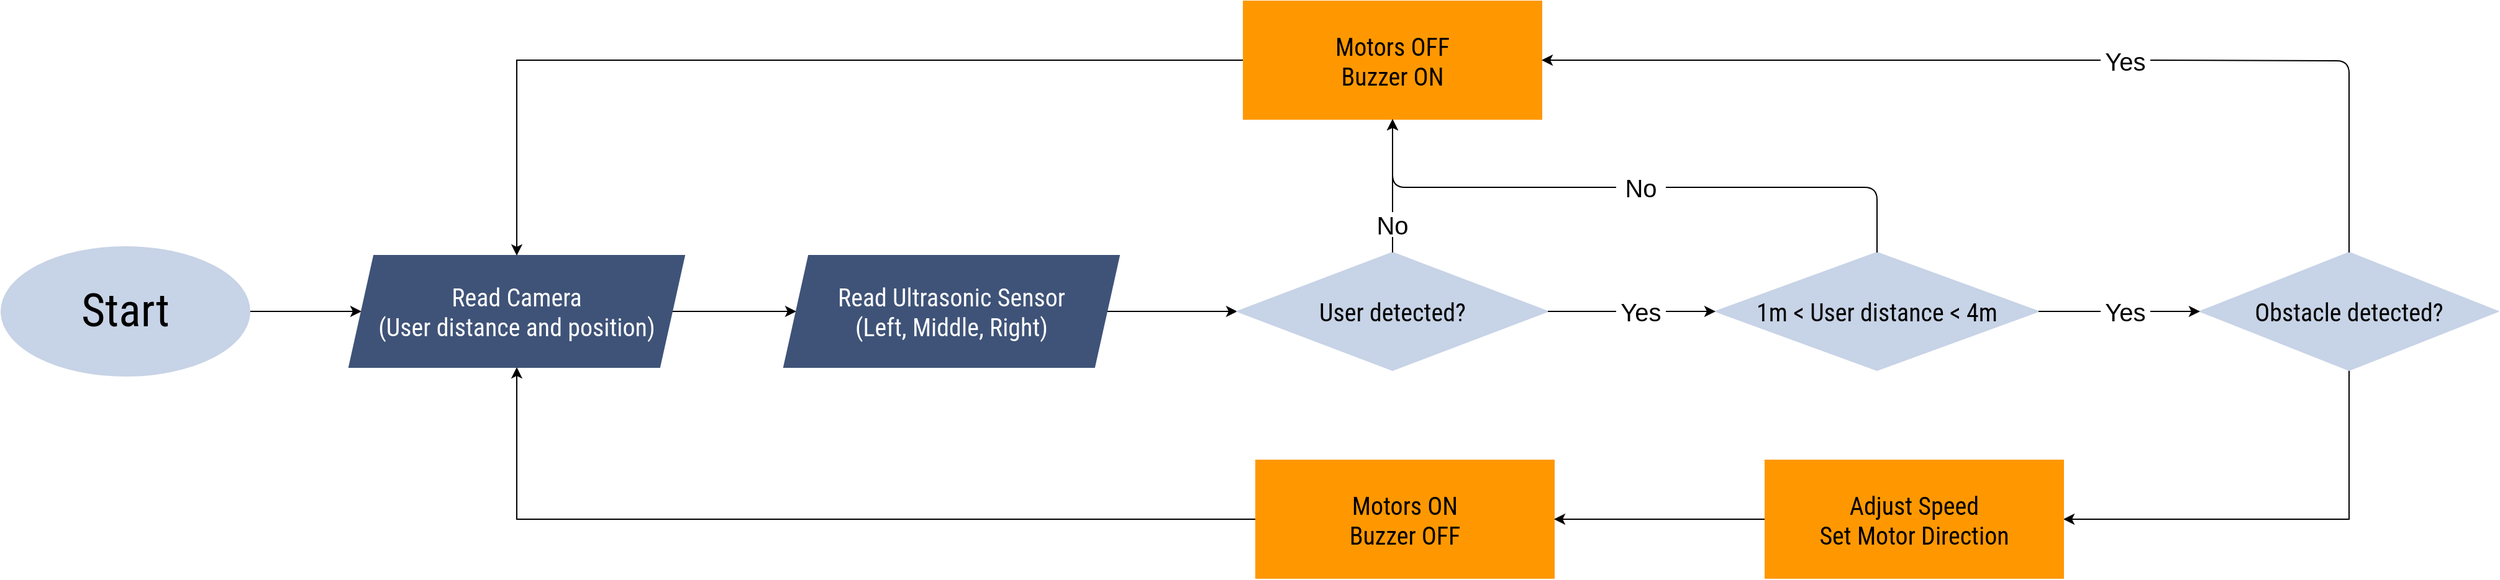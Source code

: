 <mxfile version="14.5.7" type="github"><diagram id="eo296pFKSWCKGFNeOVWX" name="Page-1"><mxGraphModel dx="2370" dy="170" grid="1" gridSize="10" guides="1" tooltips="1" connect="1" arrows="1" fold="1" page="1" pageScale="1" pageWidth="850" pageHeight="1100" math="0" shadow="0"><root><mxCell id="0"/><mxCell id="1" parent="0"/><mxCell id="xRA5tRHXkosrzog23oF8-5" value="" style="edgeStyle=orthogonalEdgeStyle;rounded=0;orthogonalLoop=1;jettySize=auto;html=1;" parent="1" source="xRA5tRHXkosrzog23oF8-3" target="xRA5tRHXkosrzog23oF8-4" edge="1"><mxGeometry relative="1" as="geometry"/></mxCell><mxCell id="xRA5tRHXkosrzog23oF8-3" value="&lt;font style=&quot;font-size: 37px;&quot;&gt;Start&lt;/font&gt;" style="ellipse;whiteSpace=wrap;html=1;fontSize=37;fontFamily=Roboto Condensed;fontSource=https%3A%2F%2Ffonts.googleapis.com%2Fcss%3Ffamily%3DRoboto%2BCondensed;fillColor=#C7D3E6;strokeColor=#C7D3E6;" parent="1" vertex="1"><mxGeometry x="20" y="1314" width="200" height="104" as="geometry"/></mxCell><mxCell id="xRA5tRHXkosrzog23oF8-7" value="" style="edgeStyle=orthogonalEdgeStyle;rounded=0;orthogonalLoop=1;jettySize=auto;html=1;" parent="1" source="xRA5tRHXkosrzog23oF8-4" target="xRA5tRHXkosrzog23oF8-6" edge="1"><mxGeometry relative="1" as="geometry"/></mxCell><mxCell id="xRA5tRHXkosrzog23oF8-4" value="Read Camera&lt;br style=&quot;font-size: 20px;&quot;&gt;(User distance and position)" style="shape=parallelogram;perimeter=parallelogramPerimeter;whiteSpace=wrap;html=1;fixedSize=1;fontSize=20;fontFamily=Roboto Condensed;fontSource=https%3A%2F%2Ffonts.googleapis.com%2Fcss%3Ffamily%3DRoboto%2BCondensed;fillColor=#3F5378;strokeColor=#3F5378;fontColor=#FFFFFF;" parent="1" vertex="1"><mxGeometry x="300" y="1321" width="270" height="90" as="geometry"/></mxCell><mxCell id="xRA5tRHXkosrzog23oF8-9" value="" style="edgeStyle=orthogonalEdgeStyle;rounded=0;orthogonalLoop=1;jettySize=auto;html=1;" parent="1" source="xRA5tRHXkosrzog23oF8-6" target="xRA5tRHXkosrzog23oF8-8" edge="1"><mxGeometry relative="1" as="geometry"/></mxCell><mxCell id="xRA5tRHXkosrzog23oF8-6" value="Read Ultrasonic Sensor&lt;br style=&quot;font-size: 20px;&quot;&gt;(Left, Middle, Right)" style="shape=parallelogram;perimeter=parallelogramPerimeter;whiteSpace=wrap;html=1;fixedSize=1;fontSize=20;fontFamily=Roboto Condensed;fontSource=https%3A%2F%2Ffonts.googleapis.com%2Fcss%3Ffamily%3DRoboto%2BCondensed;fillColor=#3F5378;strokeColor=#3F5378;fontColor=#FFFFFF;" parent="1" vertex="1"><mxGeometry x="650" y="1321" width="270" height="90" as="geometry"/></mxCell><mxCell id="xRA5tRHXkosrzog23oF8-8" value="User detected?" style="rhombus;whiteSpace=wrap;html=1;fontSize=20;fontFamily=Roboto Condensed;fontSource=https%3A%2F%2Ffonts.googleapis.com%2Fcss%3Ffamily%3DRoboto%2BCondensed;fillColor=#C7D3E6;strokeColor=#C7D3E6;" parent="1" vertex="1"><mxGeometry x="1015" y="1318.5" width="250" height="95" as="geometry"/></mxCell><mxCell id="xRA5tRHXkosrzog23oF8-11" value="1m &amp;lt; User distance &amp;lt; 4m" style="rhombus;whiteSpace=wrap;html=1;fontSize=20;fontFamily=Roboto Condensed;fontSource=https%3A%2F%2Ffonts.googleapis.com%2Fcss%3Ffamily%3DRoboto%2BCondensed;fillColor=#C7D3E6;strokeColor=#C7D3E6;" parent="1" vertex="1"><mxGeometry x="1400" y="1318.5" width="260" height="95" as="geometry"/></mxCell><mxCell id="xRA5tRHXkosrzog23oF8-20" style="edgeStyle=orthogonalEdgeStyle;rounded=0;orthogonalLoop=1;jettySize=auto;html=1;exitX=0.5;exitY=1;exitDx=0;exitDy=0;entryX=1;entryY=0.5;entryDx=0;entryDy=0;" parent="1" source="xRA5tRHXkosrzog23oF8-13" target="xRA5tRHXkosrzog23oF8-19" edge="1"><mxGeometry relative="1" as="geometry"/></mxCell><mxCell id="xRA5tRHXkosrzog23oF8-13" value="Obstacle detected?" style="rhombus;whiteSpace=wrap;html=1;fontSize=20;fontFamily=Roboto Condensed;fontSource=https%3A%2F%2Ffonts.googleapis.com%2Fcss%3Ffamily%3DRoboto%2BCondensed;fillColor=#C7D3E6;strokeColor=#C7D3E6;" parent="1" vertex="1"><mxGeometry x="1790" y="1318.5" width="240" height="95" as="geometry"/></mxCell><mxCell id="xRA5tRHXkosrzog23oF8-22" style="edgeStyle=orthogonalEdgeStyle;rounded=0;orthogonalLoop=1;jettySize=auto;html=1;entryX=0.5;entryY=0;entryDx=0;entryDy=0;" parent="1" source="xRA5tRHXkosrzog23oF8-15" target="xRA5tRHXkosrzog23oF8-4" edge="1"><mxGeometry relative="1" as="geometry"/></mxCell><mxCell id="xRA5tRHXkosrzog23oF8-15" value="Motors OFF&lt;br style=&quot;font-size: 20px;&quot;&gt;Buzzer ON" style="whiteSpace=wrap;html=1;fontSize=20;fontFamily=Roboto Condensed;fontSource=https%3A%2F%2Ffonts.googleapis.com%2Fcss%3Ffamily%3DRoboto%2BCondensed;fillColor=#FF9800;strokeColor=#FF9800;" parent="1" vertex="1"><mxGeometry x="1020" y="1116" width="240" height="95" as="geometry"/></mxCell><mxCell id="xRA5tRHXkosrzog23oF8-23" style="edgeStyle=orthogonalEdgeStyle;rounded=0;orthogonalLoop=1;jettySize=auto;html=1;exitX=0;exitY=0.5;exitDx=0;exitDy=0;entryX=0.5;entryY=1;entryDx=0;entryDy=0;" parent="1" source="xRA5tRHXkosrzog23oF8-18" target="xRA5tRHXkosrzog23oF8-4" edge="1"><mxGeometry relative="1" as="geometry"/></mxCell><mxCell id="xRA5tRHXkosrzog23oF8-18" value="Motors ON&lt;br style=&quot;font-size: 20px;&quot;&gt;Buzzer OFF" style="whiteSpace=wrap;html=1;fontSize=20;fontFamily=Roboto Condensed;fontSource=https%3A%2F%2Ffonts.googleapis.com%2Fcss%3Ffamily%3DRoboto%2BCondensed;fillColor=#FF9800;strokeColor=#FF9800;" parent="1" vertex="1"><mxGeometry x="1030" y="1486" width="240" height="95" as="geometry"/></mxCell><mxCell id="xRA5tRHXkosrzog23oF8-21" style="edgeStyle=orthogonalEdgeStyle;rounded=0;orthogonalLoop=1;jettySize=auto;html=1;exitX=0;exitY=0.5;exitDx=0;exitDy=0;entryX=1;entryY=0.5;entryDx=0;entryDy=0;" parent="1" source="xRA5tRHXkosrzog23oF8-19" target="xRA5tRHXkosrzog23oF8-18" edge="1"><mxGeometry relative="1" as="geometry"/></mxCell><mxCell id="xRA5tRHXkosrzog23oF8-19" value="Adjust Speed&lt;br&gt;Set Motor Direction" style="whiteSpace=wrap;html=1;fontSize=20;fontFamily=Roboto Condensed;fontSource=https%3A%2F%2Ffonts.googleapis.com%2Fcss%3Ffamily%3DRoboto%2BCondensed;fillColor=#FF9800;strokeColor=#FF9800;" parent="1" vertex="1"><mxGeometry x="1440" y="1486" width="240" height="95" as="geometry"/></mxCell><mxCell id="xRA5tRHXkosrzog23oF8-30" style="edgeStyle=orthogonalEdgeStyle;rounded=0;orthogonalLoop=1;jettySize=auto;html=1;exitX=1;exitY=0.5;exitDx=0;exitDy=0;fontSize=20;" parent="1" source="xRA5tRHXkosrzog23oF8-24" edge="1"><mxGeometry relative="1" as="geometry"><mxPoint x="1270" y="1366" as="sourcePoint"/><mxPoint x="1400" y="1366" as="targetPoint"/></mxGeometry></mxCell><mxCell id="xRA5tRHXkosrzog23oF8-24" value="Yes" style="text;html=1;align=center;verticalAlign=middle;whiteSpace=wrap;rounded=0;fontSize=20;" parent="1" vertex="1"><mxGeometry x="1320" y="1356" width="40" height="20" as="geometry"/></mxCell><mxCell id="xRA5tRHXkosrzog23oF8-37" value="" style="endArrow=none;html=1;fontFamily=roboto;fontSource=https%3A%2F%2Ffonts.googleapis.com%2Fcss%3Ffamily%3Droboto;fontSize=20;exitX=1;exitY=0.5;exitDx=0;exitDy=0;entryX=0;entryY=0.5;entryDx=0;entryDy=0;" parent="1" source="xRA5tRHXkosrzog23oF8-8" target="xRA5tRHXkosrzog23oF8-24" edge="1"><mxGeometry width="50" height="50" relative="1" as="geometry"><mxPoint x="1320" y="1386" as="sourcePoint"/><mxPoint x="1370" y="1336" as="targetPoint"/></mxGeometry></mxCell><mxCell id="xRA5tRHXkosrzog23oF8-45" style="edgeStyle=orthogonalEdgeStyle;rounded=0;orthogonalLoop=1;jettySize=auto;html=1;exitX=1;exitY=0.5;exitDx=0;exitDy=0;fontSize=20;" parent="1" source="xRA5tRHXkosrzog23oF8-46" edge="1"><mxGeometry relative="1" as="geometry"><mxPoint x="1660" y="1366" as="sourcePoint"/><mxPoint x="1790" y="1366" as="targetPoint"/></mxGeometry></mxCell><mxCell id="xRA5tRHXkosrzog23oF8-46" value="Yes" style="text;html=1;align=center;verticalAlign=middle;whiteSpace=wrap;rounded=0;fontSize=20;" parent="1" vertex="1"><mxGeometry x="1710" y="1356" width="40" height="20" as="geometry"/></mxCell><mxCell id="xRA5tRHXkosrzog23oF8-47" value="" style="endArrow=none;html=1;fontFamily=roboto;fontSource=https%3A%2F%2Ffonts.googleapis.com%2Fcss%3Ffamily%3Droboto;fontSize=20;exitX=1;exitY=0.5;exitDx=0;exitDy=0;entryX=0;entryY=0.5;entryDx=0;entryDy=0;" parent="1" target="xRA5tRHXkosrzog23oF8-46" edge="1"><mxGeometry width="50" height="50" relative="1" as="geometry"><mxPoint x="1660" y="1366" as="sourcePoint"/><mxPoint x="1760" y="1336" as="targetPoint"/></mxGeometry></mxCell><mxCell id="xRA5tRHXkosrzog23oF8-48" value="Yes" style="text;html=1;align=center;verticalAlign=middle;whiteSpace=wrap;rounded=0;fontSize=20;" parent="1" vertex="1"><mxGeometry x="1710" y="1153.5" width="40" height="20" as="geometry"/></mxCell><mxCell id="xRA5tRHXkosrzog23oF8-58" value="" style="elbow=horizontal;endArrow=classic;html=1;fontFamily=roboto;fontSource=https%3A%2F%2Ffonts.googleapis.com%2Fcss%3Ffamily%3Droboto;fontSize=20;entryX=1;entryY=0.5;entryDx=0;entryDy=0;exitX=0;exitY=0.5;exitDx=0;exitDy=0;" parent="1" edge="1" target="xRA5tRHXkosrzog23oF8-15" source="xRA5tRHXkosrzog23oF8-48"><mxGeometry width="50" height="50" relative="1" as="geometry"><mxPoint x="1590" y="1176" as="sourcePoint"/><mxPoint x="1640" y="1126" as="targetPoint"/></mxGeometry></mxCell><mxCell id="iL8zrg1tameDn-isLObT-1" value="" style="endArrow=none;html=1;entryX=0.5;entryY=0;entryDx=0;entryDy=0;rounded=1;exitX=1;exitY=0.5;exitDx=0;exitDy=0;" edge="1" parent="1" source="xRA5tRHXkosrzog23oF8-48" target="xRA5tRHXkosrzog23oF8-13"><mxGeometry width="50" height="50" relative="1" as="geometry"><mxPoint x="1760" y="1164" as="sourcePoint"/><mxPoint x="1750" y="1296" as="targetPoint"/><Array as="points"><mxPoint x="1910" y="1164"/></Array></mxGeometry></mxCell><mxCell id="iL8zrg1tameDn-isLObT-5" value="No" style="text;html=1;align=center;verticalAlign=middle;whiteSpace=wrap;rounded=0;fontSize=20;" vertex="1" parent="1"><mxGeometry x="1320" y="1256" width="40" height="20" as="geometry"/></mxCell><mxCell id="iL8zrg1tameDn-isLObT-6" value="No" style="text;html=1;align=center;verticalAlign=middle;whiteSpace=wrap;rounded=0;fontSize=20;" vertex="1" parent="1"><mxGeometry x="1120" y="1286" width="40" height="20" as="geometry"/></mxCell><mxCell id="iL8zrg1tameDn-isLObT-8" value="" style="endArrow=none;html=1;entryX=0.5;entryY=0;entryDx=0;entryDy=0;exitX=1;exitY=0.5;exitDx=0;exitDy=0;" edge="1" parent="1" source="iL8zrg1tameDn-isLObT-5" target="xRA5tRHXkosrzog23oF8-11"><mxGeometry width="50" height="50" relative="1" as="geometry"><mxPoint x="1350" y="1246" as="sourcePoint"/><mxPoint x="1400" y="1196" as="targetPoint"/><Array as="points"><mxPoint x="1530" y="1266"/></Array></mxGeometry></mxCell><mxCell id="iL8zrg1tameDn-isLObT-9" value="" style="edgeStyle=segmentEdgeStyle;endArrow=classic;html=1;entryX=0.5;entryY=1;entryDx=0;entryDy=0;exitX=0;exitY=0.5;exitDx=0;exitDy=0;" edge="1" parent="1" source="iL8zrg1tameDn-isLObT-5" target="xRA5tRHXkosrzog23oF8-15"><mxGeometry width="50" height="50" relative="1" as="geometry"><mxPoint x="1210" y="1291" as="sourcePoint"/><mxPoint x="1260" y="1241" as="targetPoint"/></mxGeometry></mxCell><mxCell id="iL8zrg1tameDn-isLObT-10" value="" style="endArrow=none;html=1;exitX=0.5;exitY=0;exitDx=0;exitDy=0;entryX=0.5;entryY=1;entryDx=0;entryDy=0;" edge="1" parent="1" source="xRA5tRHXkosrzog23oF8-8" target="iL8zrg1tameDn-isLObT-6"><mxGeometry width="50" height="50" relative="1" as="geometry"><mxPoint x="1180" y="1246" as="sourcePoint"/><mxPoint x="1230" y="1196" as="targetPoint"/></mxGeometry></mxCell><mxCell id="iL8zrg1tameDn-isLObT-11" value="" style="endArrow=classic;html=1;exitX=0.5;exitY=0;exitDx=0;exitDy=0;entryX=0.5;entryY=1;entryDx=0;entryDy=0;" edge="1" parent="1" source="iL8zrg1tameDn-isLObT-6" target="xRA5tRHXkosrzog23oF8-15"><mxGeometry width="50" height="50" relative="1" as="geometry"><mxPoint x="1180" y="1246" as="sourcePoint"/><mxPoint x="1230" y="1196" as="targetPoint"/></mxGeometry></mxCell></root></mxGraphModel></diagram></mxfile>